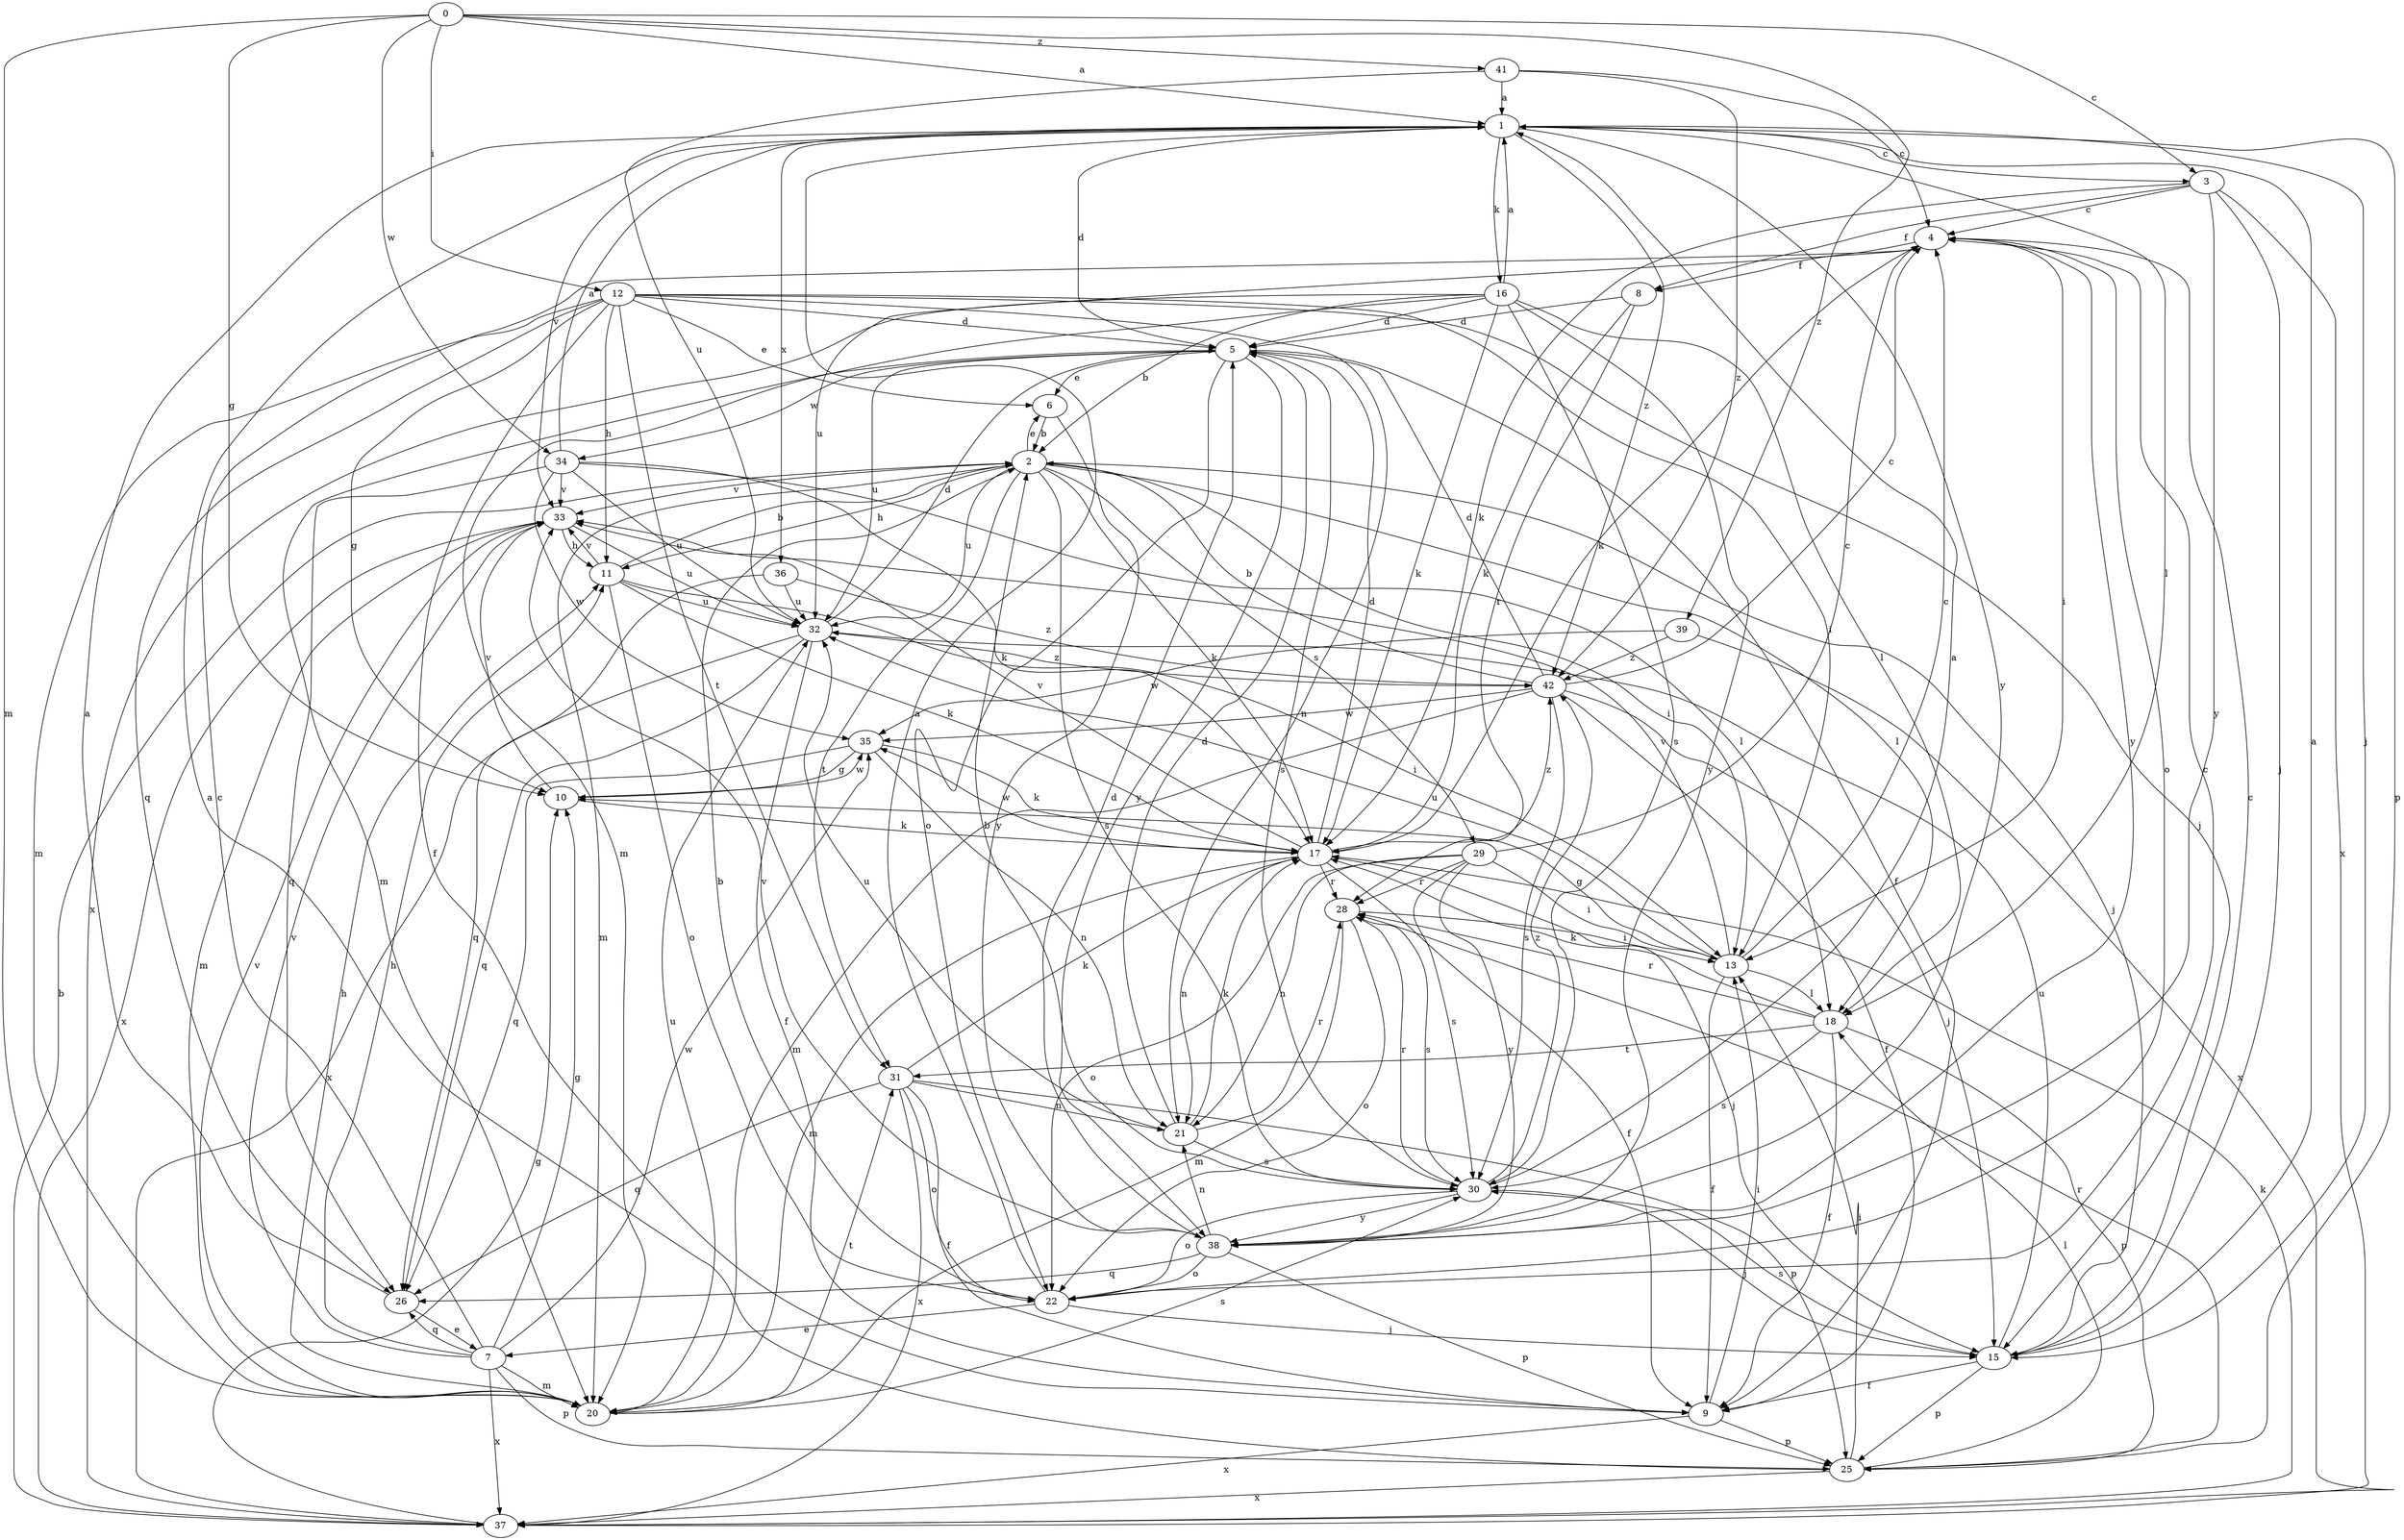 strict digraph  {
0;
1;
2;
3;
4;
5;
6;
7;
8;
9;
10;
11;
12;
13;
15;
16;
17;
18;
20;
21;
22;
25;
26;
28;
29;
30;
31;
32;
33;
34;
35;
36;
37;
38;
39;
41;
42;
0 -> 1  [label=a];
0 -> 3  [label=c];
0 -> 10  [label=g];
0 -> 12  [label=i];
0 -> 20  [label=m];
0 -> 34  [label=w];
0 -> 39  [label=z];
0 -> 41  [label=z];
1 -> 3  [label=c];
1 -> 5  [label=d];
1 -> 15  [label=j];
1 -> 16  [label=k];
1 -> 18  [label=l];
1 -> 25  [label=p];
1 -> 33  [label=v];
1 -> 36  [label=x];
1 -> 38  [label=y];
1 -> 42  [label=z];
2 -> 6  [label=e];
2 -> 11  [label=h];
2 -> 13  [label=i];
2 -> 15  [label=j];
2 -> 17  [label=k];
2 -> 18  [label=l];
2 -> 20  [label=m];
2 -> 29  [label=s];
2 -> 30  [label=s];
2 -> 31  [label=t];
2 -> 32  [label=u];
2 -> 33  [label=v];
3 -> 4  [label=c];
3 -> 8  [label=f];
3 -> 15  [label=j];
3 -> 17  [label=k];
3 -> 37  [label=x];
3 -> 38  [label=y];
4 -> 8  [label=f];
4 -> 13  [label=i];
4 -> 17  [label=k];
4 -> 22  [label=o];
4 -> 32  [label=u];
4 -> 38  [label=y];
5 -> 6  [label=e];
5 -> 9  [label=f];
5 -> 20  [label=m];
5 -> 22  [label=o];
5 -> 30  [label=s];
5 -> 32  [label=u];
5 -> 34  [label=w];
5 -> 38  [label=y];
6 -> 2  [label=b];
6 -> 38  [label=y];
7 -> 4  [label=c];
7 -> 10  [label=g];
7 -> 11  [label=h];
7 -> 20  [label=m];
7 -> 25  [label=p];
7 -> 26  [label=q];
7 -> 33  [label=v];
7 -> 35  [label=w];
7 -> 37  [label=x];
8 -> 5  [label=d];
8 -> 17  [label=k];
8 -> 28  [label=r];
9 -> 13  [label=i];
9 -> 25  [label=p];
9 -> 37  [label=x];
10 -> 17  [label=k];
10 -> 33  [label=v];
10 -> 35  [label=w];
11 -> 2  [label=b];
11 -> 13  [label=i];
11 -> 17  [label=k];
11 -> 22  [label=o];
11 -> 32  [label=u];
11 -> 33  [label=v];
12 -> 5  [label=d];
12 -> 6  [label=e];
12 -> 9  [label=f];
12 -> 10  [label=g];
12 -> 11  [label=h];
12 -> 13  [label=i];
12 -> 15  [label=j];
12 -> 20  [label=m];
12 -> 21  [label=n];
12 -> 26  [label=q];
12 -> 31  [label=t];
13 -> 4  [label=c];
13 -> 9  [label=f];
13 -> 10  [label=g];
13 -> 18  [label=l];
13 -> 32  [label=u];
13 -> 33  [label=v];
15 -> 1  [label=a];
15 -> 4  [label=c];
15 -> 9  [label=f];
15 -> 25  [label=p];
15 -> 30  [label=s];
15 -> 32  [label=u];
16 -> 1  [label=a];
16 -> 2  [label=b];
16 -> 5  [label=d];
16 -> 17  [label=k];
16 -> 18  [label=l];
16 -> 20  [label=m];
16 -> 30  [label=s];
16 -> 37  [label=x];
16 -> 38  [label=y];
17 -> 5  [label=d];
17 -> 9  [label=f];
17 -> 15  [label=j];
17 -> 20  [label=m];
17 -> 21  [label=n];
17 -> 28  [label=r];
17 -> 33  [label=v];
17 -> 35  [label=w];
17 -> 42  [label=z];
18 -> 9  [label=f];
18 -> 17  [label=k];
18 -> 25  [label=p];
18 -> 28  [label=r];
18 -> 30  [label=s];
18 -> 31  [label=t];
20 -> 11  [label=h];
20 -> 30  [label=s];
20 -> 31  [label=t];
20 -> 32  [label=u];
20 -> 33  [label=v];
21 -> 5  [label=d];
21 -> 17  [label=k];
21 -> 28  [label=r];
21 -> 30  [label=s];
21 -> 32  [label=u];
22 -> 1  [label=a];
22 -> 2  [label=b];
22 -> 4  [label=c];
22 -> 7  [label=e];
22 -> 15  [label=j];
25 -> 1  [label=a];
25 -> 13  [label=i];
25 -> 18  [label=l];
25 -> 28  [label=r];
25 -> 37  [label=x];
26 -> 1  [label=a];
26 -> 7  [label=e];
28 -> 13  [label=i];
28 -> 20  [label=m];
28 -> 22  [label=o];
28 -> 30  [label=s];
29 -> 4  [label=c];
29 -> 13  [label=i];
29 -> 21  [label=n];
29 -> 22  [label=o];
29 -> 28  [label=r];
29 -> 30  [label=s];
29 -> 38  [label=y];
30 -> 1  [label=a];
30 -> 2  [label=b];
30 -> 15  [label=j];
30 -> 22  [label=o];
30 -> 28  [label=r];
30 -> 38  [label=y];
30 -> 42  [label=z];
31 -> 9  [label=f];
31 -> 17  [label=k];
31 -> 21  [label=n];
31 -> 22  [label=o];
31 -> 25  [label=p];
31 -> 26  [label=q];
31 -> 37  [label=x];
32 -> 5  [label=d];
32 -> 9  [label=f];
32 -> 26  [label=q];
32 -> 37  [label=x];
32 -> 42  [label=z];
33 -> 11  [label=h];
33 -> 20  [label=m];
33 -> 32  [label=u];
33 -> 37  [label=x];
34 -> 1  [label=a];
34 -> 17  [label=k];
34 -> 18  [label=l];
34 -> 26  [label=q];
34 -> 32  [label=u];
34 -> 33  [label=v];
34 -> 35  [label=w];
35 -> 10  [label=g];
35 -> 17  [label=k];
35 -> 21  [label=n];
35 -> 26  [label=q];
36 -> 26  [label=q];
36 -> 32  [label=u];
36 -> 42  [label=z];
37 -> 2  [label=b];
37 -> 10  [label=g];
37 -> 17  [label=k];
38 -> 5  [label=d];
38 -> 21  [label=n];
38 -> 22  [label=o];
38 -> 25  [label=p];
38 -> 26  [label=q];
38 -> 33  [label=v];
39 -> 35  [label=w];
39 -> 37  [label=x];
39 -> 42  [label=z];
41 -> 1  [label=a];
41 -> 4  [label=c];
41 -> 32  [label=u];
41 -> 42  [label=z];
42 -> 2  [label=b];
42 -> 4  [label=c];
42 -> 5  [label=d];
42 -> 9  [label=f];
42 -> 15  [label=j];
42 -> 20  [label=m];
42 -> 30  [label=s];
42 -> 35  [label=w];
}
